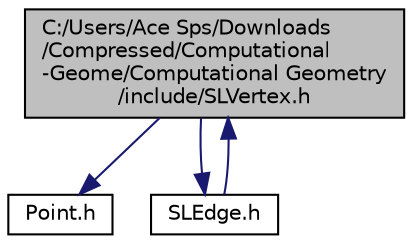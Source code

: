 digraph "C:/Users/Ace Sps/Downloads/Compressed/Computational-Geome/Computational Geometry/include/SLVertex.h"
{
  edge [fontname="Helvetica",fontsize="10",labelfontname="Helvetica",labelfontsize="10"];
  node [fontname="Helvetica",fontsize="10",shape=record];
  Node0 [label="C:/Users/Ace Sps/Downloads\l/Compressed/Computational\l-Geome/Computational Geometry\l/include/SLVertex.h",height=0.2,width=0.4,color="black", fillcolor="grey75", style="filled", fontcolor="black"];
  Node0 -> Node1 [color="midnightblue",fontsize="10",style="solid",fontname="Helvetica"];
  Node1 [label="Point.h",height=0.2,width=0.4,color="black", fillcolor="white", style="filled",URL="$d1/d18/_point_8h.html"];
  Node0 -> Node2 [color="midnightblue",fontsize="10",style="solid",fontname="Helvetica"];
  Node2 [label="SLEdge.h",height=0.2,width=0.4,color="black", fillcolor="white", style="filled",URL="$dd/d02/_s_l_edge_8h.html"];
  Node2 -> Node0 [color="midnightblue",fontsize="10",style="solid",fontname="Helvetica"];
}
